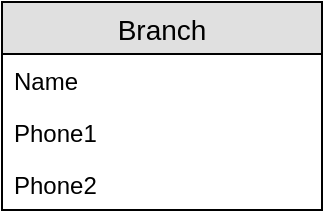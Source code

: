 <mxfile version="12.6.6" type="github"><diagram id="K2kimMCqfo-lt254b6mz" name="Page-1"><mxGraphModel dx="2062" dy="1122" grid="1" gridSize="10" guides="1" tooltips="1" connect="1" arrows="1" fold="1" page="1" pageScale="1" pageWidth="850" pageHeight="1100" math="0" shadow="0"><root><mxCell id="0"/><mxCell id="1" parent="0"/><mxCell id="cxggh6h811UMpMzccYXF-1" value="Branch" style="swimlane;fontStyle=0;childLayout=stackLayout;horizontal=1;startSize=26;fillColor=#e0e0e0;horizontalStack=0;resizeParent=1;resizeParentMax=0;resizeLast=0;collapsible=1;marginBottom=0;swimlaneFillColor=#ffffff;align=center;fontSize=14;" vertex="1" parent="1"><mxGeometry x="210" y="390" width="160" height="104" as="geometry"/></mxCell><mxCell id="cxggh6h811UMpMzccYXF-2" value="Name" style="text;strokeColor=none;fillColor=none;spacingLeft=4;spacingRight=4;overflow=hidden;rotatable=0;points=[[0,0.5],[1,0.5]];portConstraint=eastwest;fontSize=12;" vertex="1" parent="cxggh6h811UMpMzccYXF-1"><mxGeometry y="26" width="160" height="26" as="geometry"/></mxCell><mxCell id="cxggh6h811UMpMzccYXF-3" value="Phone1" style="text;strokeColor=none;fillColor=none;spacingLeft=4;spacingRight=4;overflow=hidden;rotatable=0;points=[[0,0.5],[1,0.5]];portConstraint=eastwest;fontSize=12;" vertex="1" parent="cxggh6h811UMpMzccYXF-1"><mxGeometry y="52" width="160" height="26" as="geometry"/></mxCell><mxCell id="cxggh6h811UMpMzccYXF-4" value="Phone2" style="text;strokeColor=none;fillColor=none;spacingLeft=4;spacingRight=4;overflow=hidden;rotatable=0;points=[[0,0.5],[1,0.5]];portConstraint=eastwest;fontSize=12;" vertex="1" parent="cxggh6h811UMpMzccYXF-1"><mxGeometry y="78" width="160" height="26" as="geometry"/></mxCell></root></mxGraphModel></diagram></mxfile>